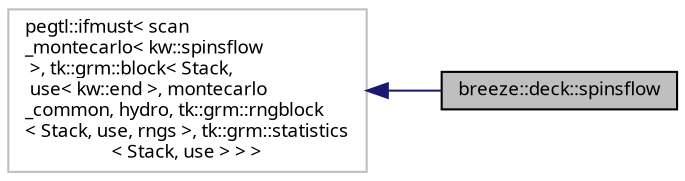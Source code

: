 digraph "breeze::deck::spinsflow"
{
 // INTERACTIVE_SVG=YES
  bgcolor="transparent";
  edge [fontname="sans-serif",fontsize="9",labelfontname="sans-serif",labelfontsize="9"];
  node [fontname="sans-serif",fontsize="9",shape=record];
  rankdir="LR";
  Node1 [label="breeze::deck::spinsflow",height=0.2,width=0.4,color="black", fillcolor="grey75", style="filled", fontcolor="black"];
  Node2 -> Node1 [dir="back",color="midnightblue",fontsize="9",style="solid",fontname="sans-serif"];
  Node2 [label="pegtl::ifmust\< scan\l_montecarlo\< kw::spinsflow\l \>, tk::grm::block\< Stack,\l use\< kw::end \>, montecarlo\l_common, hydro, tk::grm::rngblock\l\< Stack, use, rngs \>, tk::grm::statistics\l\< Stack, use \> \> \>",height=0.2,width=0.4,color="grey75"];
}
